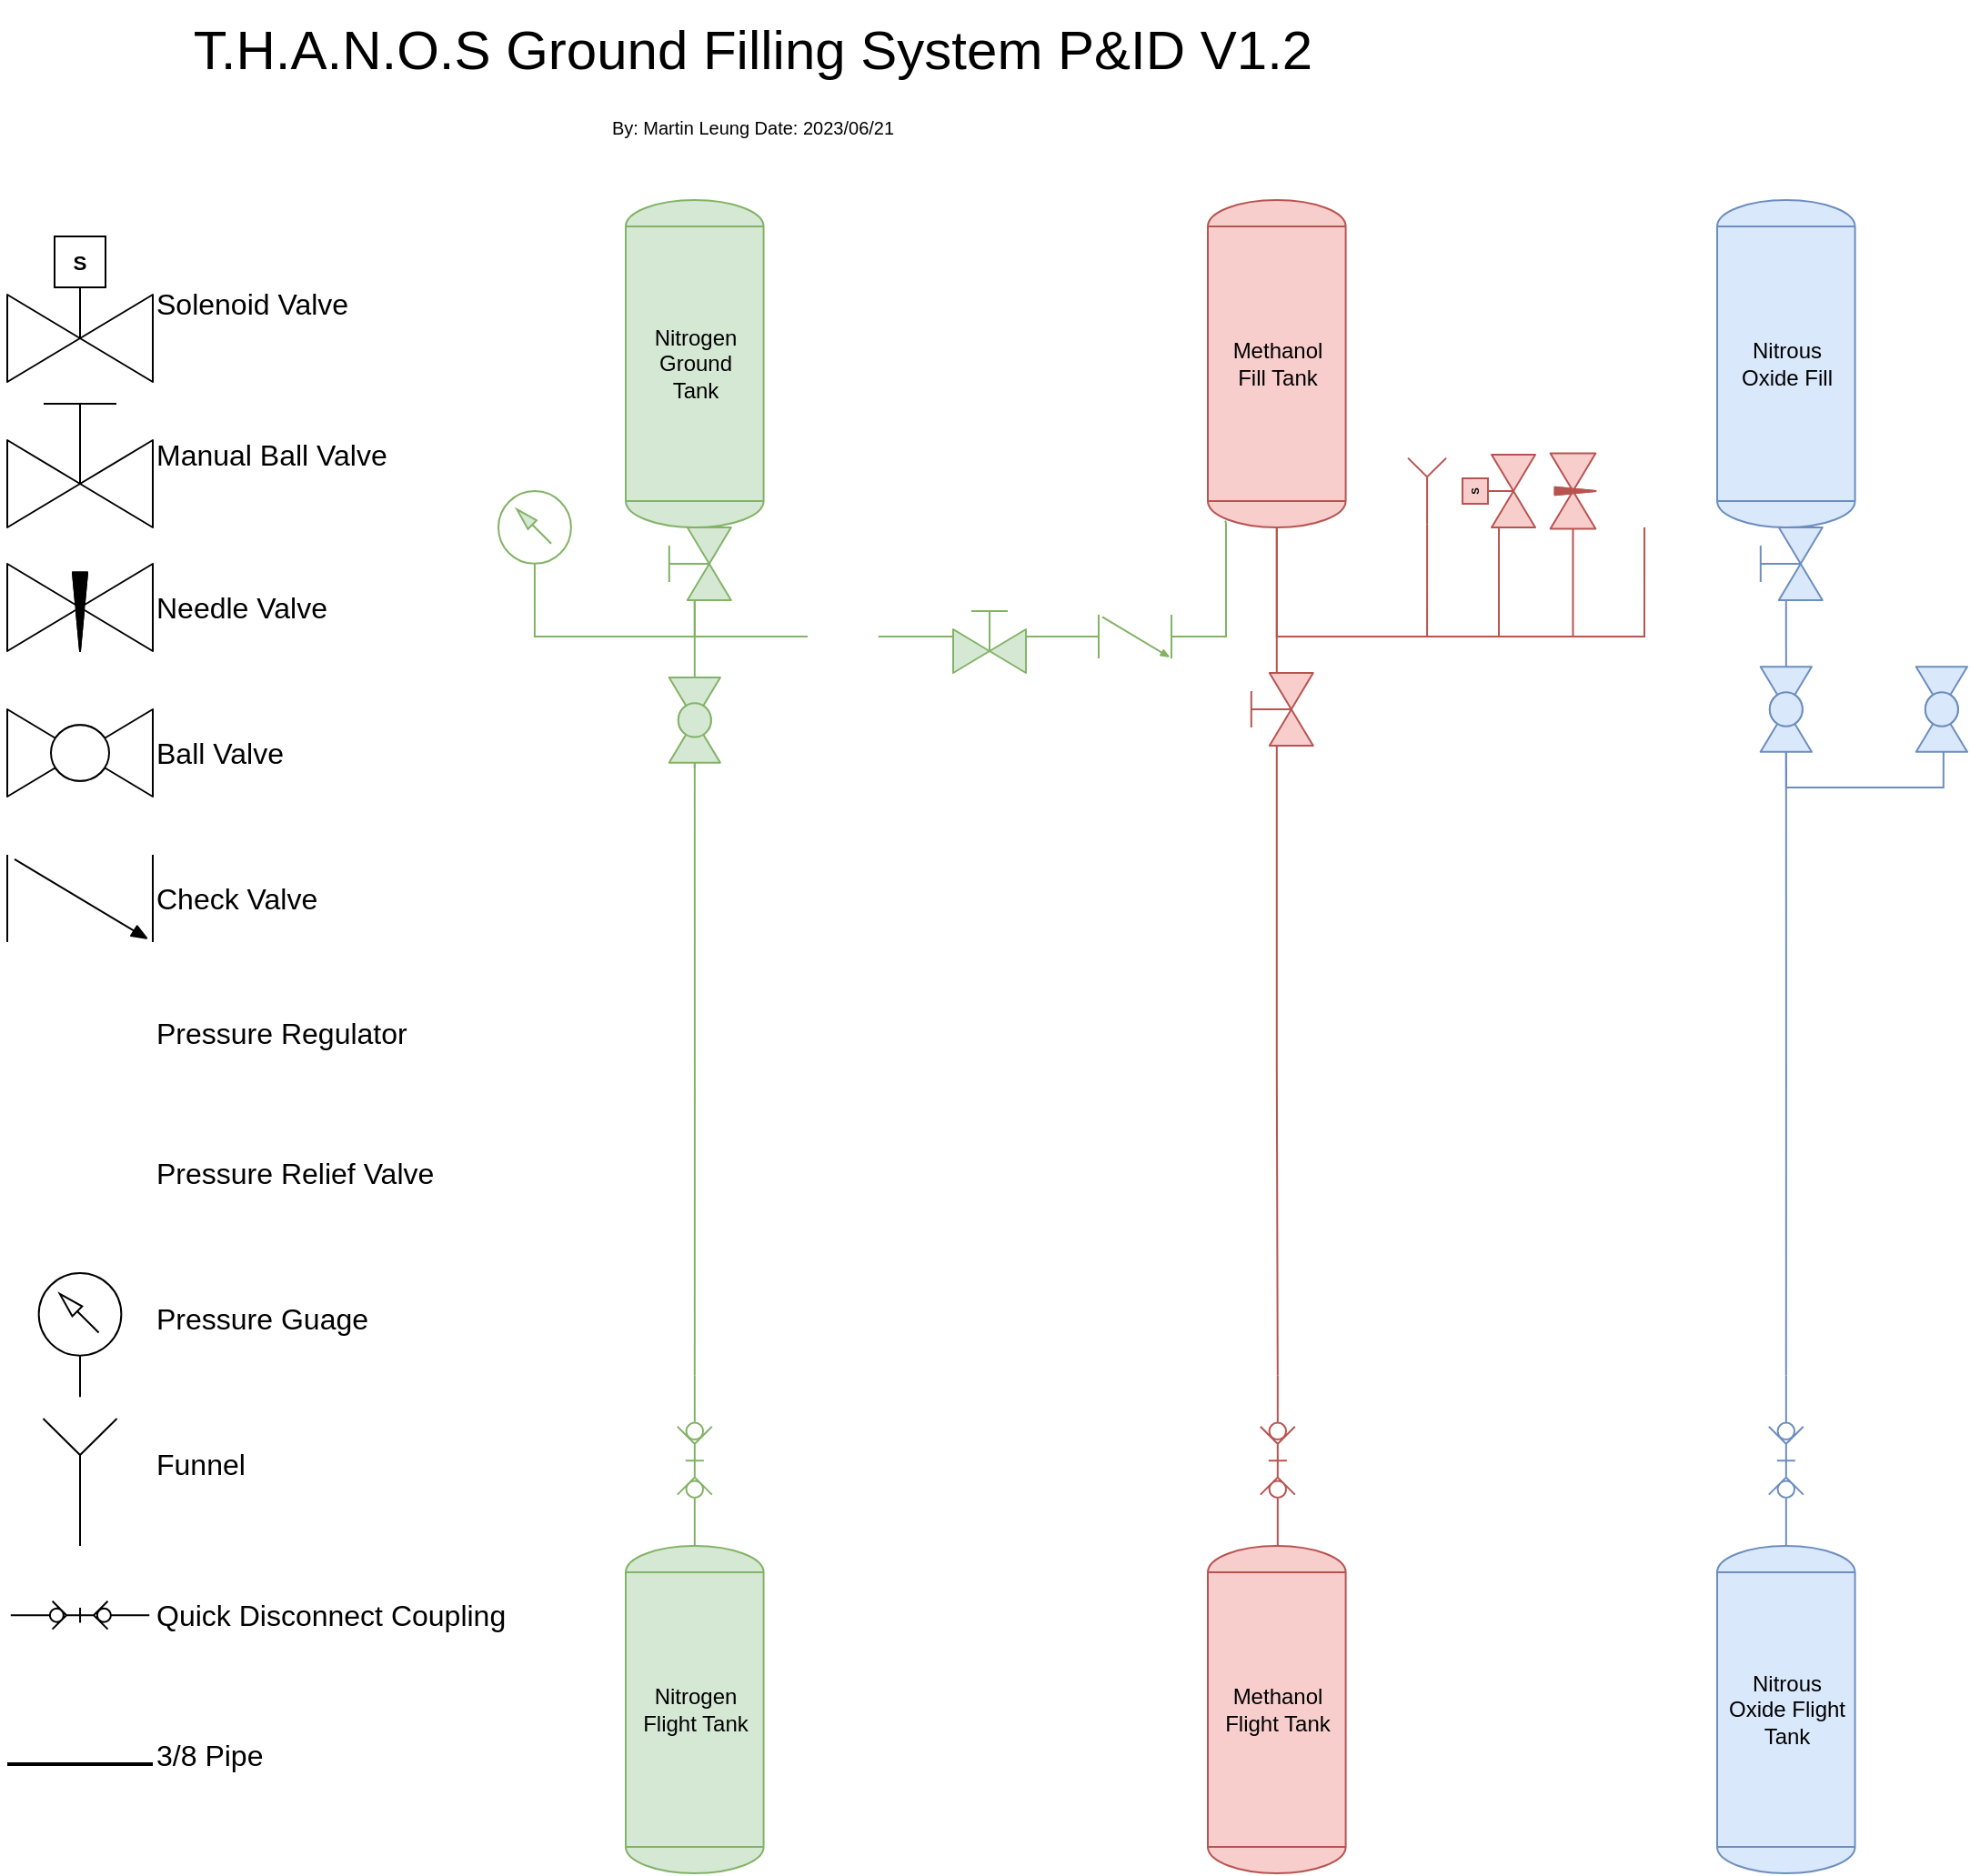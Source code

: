 <mxfile version="21.5.0" type="github">
  <diagram name="Page-1" id="9R3Zc_Gyksz3_oiIvIxs">
    <mxGraphModel dx="1548" dy="427" grid="1" gridSize="10" guides="1" tooltips="1" connect="1" arrows="1" fold="1" page="1" pageScale="1" pageWidth="850" pageHeight="1100" math="0" shadow="0">
      <root>
        <mxCell id="0" />
        <mxCell id="1" parent="0" />
        <mxCell id="_yqkkNchXxHQxlyg9AlW-66" style="edgeStyle=orthogonalEdgeStyle;rounded=0;orthogonalLoop=1;jettySize=auto;html=1;entryX=0;entryY=0.5;entryDx=0;entryDy=0;entryPerimeter=0;endArrow=none;endFill=0;fillColor=#f8cecc;strokeColor=#b85450;" parent="1" source="XI3wudiz58Q5bQnYktP5-1" target="_yqkkNchXxHQxlyg9AlW-56" edge="1">
          <mxGeometry relative="1" as="geometry">
            <Array as="points">
              <mxPoint x="698.01" y="380" />
              <mxPoint x="820.01" y="380" />
            </Array>
          </mxGeometry>
        </mxCell>
        <mxCell id="XI3wudiz58Q5bQnYktP5-1" value="Methanol&lt;br&gt;Fill Tank" style="shape=mxgraph.pid.vessels.tank;html=1;pointerEvents=1;align=center;verticalLabelPosition=middle;verticalAlign=middle;dashed=0;labelPosition=center;fillColor=#f8cecc;strokeColor=#b85450;" parent="1" vertex="1">
          <mxGeometry x="660.01" y="140" width="75.79" height="180" as="geometry" />
        </mxCell>
        <mxCell id="XI3wudiz58Q5bQnYktP5-2" value="Nitrous&lt;br&gt;Oxide Fill" style="shape=mxgraph.pid.vessels.tank;html=1;pointerEvents=1;align=center;verticalLabelPosition=middle;verticalAlign=middle;dashed=0;labelPosition=center;fillColor=#dae8fc;strokeColor=#6c8ebf;" parent="1" vertex="1">
          <mxGeometry x="940.01" y="140.0" width="75.79" height="180" as="geometry" />
        </mxCell>
        <mxCell id="IiVtz0PxDhAB9-K3nGWh-4" value="" style="verticalLabelPosition=bottom;align=center;html=1;verticalAlign=top;pointerEvents=1;dashed=0;shape=mxgraph.pid2valves.valve;valveType=check;rotation=0;" parent="1" vertex="1">
          <mxGeometry y="500" width="80" height="48" as="geometry" />
        </mxCell>
        <mxCell id="IiVtz0PxDhAB9-K3nGWh-5" value="" style="verticalLabelPosition=bottom;align=center;html=1;verticalAlign=top;pointerEvents=1;dashed=0;shape=mxgraph.pid2valves.valve;valveType=gate;actuator=solenoid;rotation=0;" parent="1" vertex="1">
          <mxGeometry y="160" width="80" height="80" as="geometry" />
        </mxCell>
        <mxCell id="IiVtz0PxDhAB9-K3nGWh-7" value="" style="endArrow=none;html=1;rounded=0;strokeWidth=2;" parent="1" edge="1">
          <mxGeometry width="50" height="50" relative="1" as="geometry">
            <mxPoint y="1000" as="sourcePoint" />
            <mxPoint x="80" y="1000" as="targetPoint" />
          </mxGeometry>
        </mxCell>
        <mxCell id="IiVtz0PxDhAB9-K3nGWh-10" value="Solenoid Valve" style="text;html=1;align=left;verticalAlign=middle;resizable=0;points=[];autosize=1;fontSize=16;" parent="1" vertex="1">
          <mxGeometry x="80" y="181.88" width="130" height="30" as="geometry" />
        </mxCell>
        <mxCell id="IiVtz0PxDhAB9-K3nGWh-11" value="Pressure Regulator" style="text;html=1;align=left;verticalAlign=middle;resizable=0;points=[];autosize=1;fontSize=16;" parent="1" vertex="1">
          <mxGeometry x="80" y="583" width="160" height="30" as="geometry" />
        </mxCell>
        <mxCell id="IiVtz0PxDhAB9-K3nGWh-17" value="T.H.A.N.O.S Ground Filling System P&amp;amp;ID V1.2&lt;br style=&quot;font-size: 12px;&quot;&gt;&lt;font size=&quot;1&quot;&gt;By: Martin Leung Date: 2023/06/21&lt;br&gt;&lt;/font&gt;" style="text;html=1;strokeColor=none;fillColor=none;align=center;verticalAlign=middle;whiteSpace=wrap;rounded=0;fontSize=30;" parent="1" vertex="1">
          <mxGeometry x="90" y="30" width="640" height="90" as="geometry" />
        </mxCell>
        <mxCell id="_yqkkNchXxHQxlyg9AlW-1" value="Nitrogen&lt;br&gt;Ground&lt;br&gt;Tank" style="shape=mxgraph.pid.vessels.tank;html=1;pointerEvents=1;align=center;verticalLabelPosition=middle;verticalAlign=middle;dashed=0;labelPosition=center;fillColor=#d5e8d4;strokeColor=#82b366;" parent="1" vertex="1">
          <mxGeometry x="340" y="140" width="75.79" height="180" as="geometry" />
        </mxCell>
        <mxCell id="_yqkkNchXxHQxlyg9AlW-53" style="edgeStyle=orthogonalEdgeStyle;rounded=0;orthogonalLoop=1;jettySize=auto;html=1;entryX=0;entryY=0.75;entryDx=0;entryDy=0;endArrow=none;endFill=0;fillColor=#d5e8d4;strokeColor=#82b366;" parent="1" source="_yqkkNchXxHQxlyg9AlW-3" target="_yqkkNchXxHQxlyg9AlW-51" edge="1">
          <mxGeometry relative="1" as="geometry">
            <Array as="points">
              <mxPoint x="378" y="380" />
              <mxPoint x="440" y="380" />
            </Array>
          </mxGeometry>
        </mxCell>
        <mxCell id="_yqkkNchXxHQxlyg9AlW-3" value="" style="verticalLabelPosition=bottom;align=center;html=1;verticalAlign=top;pointerEvents=1;dashed=0;shape=mxgraph.pid2valves.valve;valveType=gate;actuator=man;rotation=-90;fillColor=#d5e8d4;strokeColor=#82b366;" parent="1" vertex="1">
          <mxGeometry x="357.9" y="320" width="40" height="40" as="geometry" />
        </mxCell>
        <mxCell id="_yqkkNchXxHQxlyg9AlW-64" style="edgeStyle=orthogonalEdgeStyle;rounded=0;orthogonalLoop=1;jettySize=auto;html=1;entryX=0;entryY=0.5;entryDx=0;entryDy=0;entryPerimeter=0;endArrow=none;endFill=0;fillColor=#d5e8d4;strokeColor=#82b366;" parent="1" source="_yqkkNchXxHQxlyg9AlW-18" target="_yqkkNchXxHQxlyg9AlW-17" edge="1">
          <mxGeometry relative="1" as="geometry" />
        </mxCell>
        <mxCell id="_yqkkNchXxHQxlyg9AlW-18" value="" style="verticalLabelPosition=bottom;align=center;html=1;verticalAlign=top;pointerEvents=1;dashed=0;shape=mxgraph.pid2valves.valve;valveType=gate;actuator=man;rotation=0;fillColor=#d5e8d4;strokeColor=#82b366;" parent="1" vertex="1">
          <mxGeometry x="520" y="360" width="40" height="40" as="geometry" />
        </mxCell>
        <mxCell id="_yqkkNchXxHQxlyg9AlW-20" value="" style="edgeStyle=orthogonalEdgeStyle;rounded=0;orthogonalLoop=1;jettySize=auto;html=1;entryX=-0.063;entryY=0.5;entryDx=0;entryDy=0;entryPerimeter=0;endArrow=none;endFill=0;fillColor=#d5e8d4;strokeColor=#82b366;" parent="1" source="_yqkkNchXxHQxlyg9AlW-3" target="_yqkkNchXxHQxlyg9AlW-13" edge="1">
          <mxGeometry relative="1" as="geometry">
            <mxPoint x="537.89" y="410" as="targetPoint" />
            <mxPoint x="377.89" y="400" as="sourcePoint" />
            <Array as="points" />
          </mxGeometry>
        </mxCell>
        <mxCell id="_yqkkNchXxHQxlyg9AlW-90" style="edgeStyle=orthogonalEdgeStyle;rounded=0;orthogonalLoop=1;jettySize=auto;html=1;entryX=0.5;entryY=0;entryDx=0;entryDy=0;entryPerimeter=0;fillColor=#d5e8d4;strokeColor=#82b366;endArrow=none;endFill=0;" parent="1" source="_yqkkNchXxHQxlyg9AlW-13" target="_yqkkNchXxHQxlyg9AlW-89" edge="1">
          <mxGeometry relative="1" as="geometry" />
        </mxCell>
        <mxCell id="_yqkkNchXxHQxlyg9AlW-13" value="" style="verticalLabelPosition=bottom;align=center;html=1;verticalAlign=top;pointerEvents=1;dashed=0;shape=mxgraph.pid2valves.valve;valveType=ball;rotation=-90;fillColor=#d5e8d4;strokeColor=#82b366;" parent="1" vertex="1">
          <mxGeometry x="354.47" y="411.88" width="46.86" height="28.12" as="geometry" />
        </mxCell>
        <mxCell id="_yqkkNchXxHQxlyg9AlW-37" value="" style="edgeStyle=orthogonalEdgeStyle;rounded=0;orthogonalLoop=1;jettySize=auto;html=1;endArrow=none;endFill=0;fillColor=#f8cecc;strokeColor=#b85450;" parent="1" source="_yqkkNchXxHQxlyg9AlW-26" target="XI3wudiz58Q5bQnYktP5-1" edge="1">
          <mxGeometry relative="1" as="geometry" />
        </mxCell>
        <mxCell id="_yqkkNchXxHQxlyg9AlW-94" style="edgeStyle=orthogonalEdgeStyle;rounded=0;orthogonalLoop=1;jettySize=auto;html=1;entryX=0.5;entryY=0;entryDx=0;entryDy=0;entryPerimeter=0;endArrow=none;endFill=0;fillColor=#f8cecc;strokeColor=#b85450;" parent="1" source="_yqkkNchXxHQxlyg9AlW-26" target="_yqkkNchXxHQxlyg9AlW-91" edge="1">
          <mxGeometry relative="1" as="geometry" />
        </mxCell>
        <mxCell id="_yqkkNchXxHQxlyg9AlW-26" value="" style="verticalLabelPosition=bottom;align=center;html=1;verticalAlign=top;pointerEvents=1;dashed=0;shape=mxgraph.pid2valves.valve;valveType=gate;actuator=man;rotation=-90;fillColor=#f8cecc;strokeColor=#b85450;" parent="1" vertex="1">
          <mxGeometry x="677.9" y="400" width="40" height="40" as="geometry" />
        </mxCell>
        <mxCell id="_yqkkNchXxHQxlyg9AlW-65" style="edgeStyle=orthogonalEdgeStyle;rounded=0;orthogonalLoop=1;jettySize=auto;html=1;endArrow=none;endFill=0;entryX=0.127;entryY=0.979;entryDx=0;entryDy=0;entryPerimeter=0;fillColor=#d5e8d4;strokeColor=#82b366;" parent="1" source="_yqkkNchXxHQxlyg9AlW-17" target="XI3wudiz58Q5bQnYktP5-1" edge="1">
          <mxGeometry relative="1" as="geometry">
            <mxPoint x="700.0" y="380" as="targetPoint" />
            <Array as="points">
              <mxPoint x="670" y="380" />
              <mxPoint x="670" y="318" />
              <mxPoint x="670" y="318" />
            </Array>
          </mxGeometry>
        </mxCell>
        <mxCell id="_yqkkNchXxHQxlyg9AlW-17" value="" style="verticalLabelPosition=bottom;align=center;html=1;verticalAlign=top;pointerEvents=1;dashed=0;shape=mxgraph.pid2valves.valve;valveType=check;rotation=0;fillColor=#d5e8d4;strokeColor=#82b366;" parent="1" vertex="1">
          <mxGeometry x="600" y="368" width="40" height="24" as="geometry" />
        </mxCell>
        <mxCell id="_yqkkNchXxHQxlyg9AlW-38" value="Methanol&lt;br&gt;Flight Tank" style="shape=mxgraph.pid.vessels.tank;html=1;pointerEvents=1;align=center;verticalLabelPosition=middle;verticalAlign=middle;dashed=0;labelPosition=center;fillColor=#f8cecc;strokeColor=#b85450;" parent="1" vertex="1">
          <mxGeometry x="660.01" y="880" width="75.79" height="180" as="geometry" />
        </mxCell>
        <mxCell id="_yqkkNchXxHQxlyg9AlW-39" value="Nitrous&lt;br&gt;Oxide Flight&lt;br&gt;Tank" style="shape=mxgraph.pid.vessels.tank;html=1;pointerEvents=1;align=center;verticalLabelPosition=middle;verticalAlign=middle;dashed=0;labelPosition=center;fillColor=#dae8fc;strokeColor=#6c8ebf;" parent="1" vertex="1">
          <mxGeometry x="940" y="880" width="75.79" height="180" as="geometry" />
        </mxCell>
        <mxCell id="_yqkkNchXxHQxlyg9AlW-40" value="Nitrogen&lt;br&gt;Flight Tank" style="shape=mxgraph.pid.vessels.tank;html=1;pointerEvents=1;align=center;verticalLabelPosition=middle;verticalAlign=middle;dashed=0;labelPosition=center;fillColor=#d5e8d4;strokeColor=#82b366;" parent="1" vertex="1">
          <mxGeometry x="340" y="880" width="75.79" height="180" as="geometry" />
        </mxCell>
        <mxCell id="_yqkkNchXxHQxlyg9AlW-42" value="" style="verticalLabelPosition=bottom;align=center;html=1;verticalAlign=top;pointerEvents=1;dashed=0;shape=mxgraph.pid2valves.valve;valveType=gate;actuator=man;rotation=-90;fillColor=#dae8fc;strokeColor=#6c8ebf;" parent="1" vertex="1">
          <mxGeometry x="957.9" y="320" width="40" height="40" as="geometry" />
        </mxCell>
        <mxCell id="_yqkkNchXxHQxlyg9AlW-57" style="edgeStyle=orthogonalEdgeStyle;rounded=0;orthogonalLoop=1;jettySize=auto;html=1;endArrow=none;endFill=0;entryX=0;entryY=0.5;entryDx=0;entryDy=0;entryPerimeter=0;fillColor=#d5e8d4;strokeColor=#82b366;" parent="1" source="_yqkkNchXxHQxlyg9AlW-51" target="_yqkkNchXxHQxlyg9AlW-18" edge="1">
          <mxGeometry relative="1" as="geometry">
            <mxPoint x="510" y="380" as="targetPoint" />
            <Array as="points">
              <mxPoint x="490" y="380" />
              <mxPoint x="490" y="380" />
            </Array>
          </mxGeometry>
        </mxCell>
        <mxCell id="_yqkkNchXxHQxlyg9AlW-51" value="" style="shape=image;verticalLabelPosition=bottom;labelBackgroundColor=default;verticalAlign=top;aspect=fixed;imageAspect=0;image=https://static.thenounproject.com/png/2260802-200.png;imageBackground=none;" parent="1" vertex="1">
          <mxGeometry x="440" y="350" width="38.91" height="38.91" as="geometry" />
        </mxCell>
        <mxCell id="_yqkkNchXxHQxlyg9AlW-56" value="" style="verticalLabelPosition=bottom;align=center;html=1;verticalAlign=top;pointerEvents=1;dashed=0;shape=mxgraph.pid2valves.valve;valveType=gate;actuator=solenoid;rotation=-90;fillColor=#f8cecc;strokeColor=#b85450;" parent="1" vertex="1">
          <mxGeometry x="800.01" y="280" width="40" height="40" as="geometry" />
        </mxCell>
        <mxCell id="_yqkkNchXxHQxlyg9AlW-69" style="edgeStyle=orthogonalEdgeStyle;rounded=0;orthogonalLoop=1;jettySize=auto;html=1;endArrow=none;endFill=0;fillColor=#f8cecc;strokeColor=#b85450;" parent="1" source="_yqkkNchXxHQxlyg9AlW-67" edge="1">
          <mxGeometry relative="1" as="geometry">
            <mxPoint x="820.01" y="380" as="targetPoint" />
            <Array as="points">
              <mxPoint x="861.01" y="380" />
            </Array>
          </mxGeometry>
        </mxCell>
        <mxCell id="_yqkkNchXxHQxlyg9AlW-67" value="" style="verticalLabelPosition=bottom;align=center;html=1;verticalAlign=top;pointerEvents=1;dashed=0;shape=mxgraph.pid2valves.valve;valveType=needle;rotation=-90;fillColor=#f8cecc;strokeColor=#b85450;" parent="1" vertex="1">
          <mxGeometry x="840.01" y="287.56" width="41.47" height="24.88" as="geometry" />
        </mxCell>
        <mxCell id="_yqkkNchXxHQxlyg9AlW-74" style="edgeStyle=orthogonalEdgeStyle;rounded=0;orthogonalLoop=1;jettySize=auto;html=1;endArrow=none;endFill=0;fillColor=#f8cecc;strokeColor=#b85450;" parent="1" edge="1">
          <mxGeometry relative="1" as="geometry">
            <mxPoint x="860.01" y="380" as="targetPoint" />
            <mxPoint x="900.032" y="320" as="sourcePoint" />
            <Array as="points">
              <mxPoint x="900.01" y="380" />
            </Array>
          </mxGeometry>
        </mxCell>
        <mxCell id="_yqkkNchXxHQxlyg9AlW-73" value="" style="shape=image;verticalLabelPosition=bottom;labelBackgroundColor=default;verticalAlign=top;aspect=fixed;imageAspect=0;image=https://static.thenounproject.com/png/172699-200.png;" parent="1" vertex="1">
          <mxGeometry x="881.48" y="280" width="40" height="40" as="geometry" />
        </mxCell>
        <mxCell id="_yqkkNchXxHQxlyg9AlW-83" style="edgeStyle=orthogonalEdgeStyle;rounded=0;orthogonalLoop=1;jettySize=auto;html=1;endArrow=none;endFill=0;fillColor=#d5e8d4;strokeColor=#82b366;" parent="1" source="_yqkkNchXxHQxlyg9AlW-80" edge="1">
          <mxGeometry relative="1" as="geometry">
            <mxPoint x="380" y="380" as="targetPoint" />
            <Array as="points">
              <mxPoint x="290" y="380" />
            </Array>
          </mxGeometry>
        </mxCell>
        <mxCell id="_yqkkNchXxHQxlyg9AlW-80" value="" style="verticalLabelPosition=bottom;aspect=fixed;html=1;verticalAlign=top;fillColor=#d5e8d4;align=center;outlineConnect=0;shape=mxgraph.fluid_power.x11820;points=[[0.5,1,0]];rotation=0;strokeColor=#82b366;" parent="1" vertex="1">
          <mxGeometry x="270" y="300" width="39.94" height="60" as="geometry" />
        </mxCell>
        <mxCell id="_yqkkNchXxHQxlyg9AlW-85" style="edgeStyle=orthogonalEdgeStyle;rounded=0;orthogonalLoop=1;jettySize=auto;html=1;endArrow=none;endFill=0;fillColor=#f8cecc;strokeColor=#b85450;" parent="1" source="_yqkkNchXxHQxlyg9AlW-84" edge="1">
          <mxGeometry relative="1" as="geometry">
            <mxPoint x="780.54" y="380" as="targetPoint" />
          </mxGeometry>
        </mxCell>
        <mxCell id="_yqkkNchXxHQxlyg9AlW-84" value="" style="verticalLabelPosition=bottom;align=center;dashed=0;html=1;verticalAlign=top;shape=mxgraph.pid.fittings.funnel;fillColor=#f8cecc;strokeColor=#b85450;" parent="1" vertex="1">
          <mxGeometry x="770.01" y="281.81" width="21.06" height="36.37" as="geometry" />
        </mxCell>
        <mxCell id="_yqkkNchXxHQxlyg9AlW-86" value="" style="edgeStyle=orthogonalEdgeStyle;rounded=0;orthogonalLoop=1;jettySize=auto;html=1;endArrow=none;endFill=0;fillColor=#dae8fc;strokeColor=#6c8ebf;" parent="1" source="_yqkkNchXxHQxlyg9AlW-42" target="_yqkkNchXxHQxlyg9AlW-48" edge="1">
          <mxGeometry relative="1" as="geometry">
            <mxPoint x="977.9" y="430" as="targetPoint" />
            <mxPoint x="978.01" y="360" as="sourcePoint" />
          </mxGeometry>
        </mxCell>
        <mxCell id="_yqkkNchXxHQxlyg9AlW-95" style="edgeStyle=orthogonalEdgeStyle;rounded=0;orthogonalLoop=1;jettySize=auto;html=1;endArrow=none;endFill=0;fillColor=#dae8fc;strokeColor=#6c8ebf;" parent="1" source="_yqkkNchXxHQxlyg9AlW-48" target="_yqkkNchXxHQxlyg9AlW-92" edge="1">
          <mxGeometry relative="1" as="geometry" />
        </mxCell>
        <mxCell id="XL60yRCmyk0jxY17aOt3-3" style="edgeStyle=orthogonalEdgeStyle;rounded=0;orthogonalLoop=1;jettySize=auto;html=1;entryX=0.011;entryY=0.536;entryDx=0;entryDy=0;entryPerimeter=0;fillColor=#dae8fc;strokeColor=#6c8ebf;endArrow=none;endFill=0;" edge="1" parent="1" source="_yqkkNchXxHQxlyg9AlW-48" target="XL60yRCmyk0jxY17aOt3-1">
          <mxGeometry relative="1" as="geometry">
            <Array as="points">
              <mxPoint x="978" y="463" />
              <mxPoint x="1064" y="463" />
            </Array>
          </mxGeometry>
        </mxCell>
        <mxCell id="_yqkkNchXxHQxlyg9AlW-48" value="" style="verticalLabelPosition=bottom;align=center;html=1;verticalAlign=top;pointerEvents=1;dashed=0;shape=mxgraph.pid2valves.valve;valveType=ball;rotation=-90;fillColor=#dae8fc;strokeColor=#6c8ebf;" parent="1" vertex="1">
          <mxGeometry x="954.47" y="405.94" width="46.86" height="28.12" as="geometry" />
        </mxCell>
        <mxCell id="_yqkkNchXxHQxlyg9AlW-89" value="" style="verticalLabelPosition=bottom;aspect=fixed;html=1;verticalAlign=top;fillColor=#d5e8d4;align=center;outlineConnect=0;shape=mxgraph.fluid_power.x11740;points=[[0.5,0,0],[0.5,1,0]];strokeColor=#82b366;" parent="1" vertex="1">
          <mxGeometry x="368.41" y="786.22" width="18.98" height="93.78" as="geometry" />
        </mxCell>
        <mxCell id="_yqkkNchXxHQxlyg9AlW-91" value="" style="verticalLabelPosition=bottom;aspect=fixed;html=1;verticalAlign=top;fillColor=#f8cecc;align=center;outlineConnect=0;shape=mxgraph.fluid_power.x11740;points=[[0.5,0,0],[0.5,1,0]];strokeColor=#b85450;" parent="1" vertex="1">
          <mxGeometry x="688.91" y="786.22" width="18.98" height="93.78" as="geometry" />
        </mxCell>
        <mxCell id="_yqkkNchXxHQxlyg9AlW-92" value="" style="verticalLabelPosition=bottom;aspect=fixed;html=1;verticalAlign=top;fillColor=#dae8fc;align=center;outlineConnect=0;shape=mxgraph.fluid_power.x11740;points=[[0.5,0,0],[0.5,1,0]];strokeColor=#6c8ebf;" parent="1" vertex="1">
          <mxGeometry x="968.41" y="786.22" width="18.98" height="93.78" as="geometry" />
        </mxCell>
        <mxCell id="_yqkkNchXxHQxlyg9AlW-98" value="" style="verticalLabelPosition=bottom;align=center;html=1;verticalAlign=top;pointerEvents=1;dashed=0;shape=mxgraph.pid2valves.valve;valveType=gate;actuator=man;rotation=0;" parent="1" vertex="1">
          <mxGeometry y="240" width="80" height="80" as="geometry" />
        </mxCell>
        <mxCell id="_yqkkNchXxHQxlyg9AlW-99" value="" style="verticalLabelPosition=bottom;aspect=fixed;html=1;verticalAlign=top;align=center;outlineConnect=0;shape=mxgraph.fluid_power.x11820;points=[[0.5,1,0]];rotation=0;" parent="1" vertex="1">
          <mxGeometry x="17.33" y="730" width="45.35" height="68.12" as="geometry" />
        </mxCell>
        <mxCell id="_yqkkNchXxHQxlyg9AlW-100" value="" style="shape=image;verticalLabelPosition=bottom;labelBackgroundColor=default;verticalAlign=top;aspect=fixed;imageAspect=0;image=https://static.thenounproject.com/png/172699-200.png;" parent="1" vertex="1">
          <mxGeometry y="638" width="80" height="80" as="geometry" />
        </mxCell>
        <mxCell id="_yqkkNchXxHQxlyg9AlW-101" value="" style="verticalLabelPosition=bottom;align=center;html=1;verticalAlign=top;pointerEvents=1;dashed=0;shape=mxgraph.pid2valves.valve;valveType=ball;rotation=0;" parent="1" vertex="1">
          <mxGeometry y="420" width="80" height="48" as="geometry" />
        </mxCell>
        <mxCell id="_yqkkNchXxHQxlyg9AlW-102" value="" style="shape=image;verticalLabelPosition=bottom;labelBackgroundColor=default;verticalAlign=top;aspect=fixed;imageAspect=0;image=https://static.thenounproject.com/png/2260802-200.png;imageBackground=none;" parent="1" vertex="1">
          <mxGeometry x="-3.51" y="560" width="83.51" height="83.51" as="geometry" />
        </mxCell>
        <mxCell id="_yqkkNchXxHQxlyg9AlW-103" value="" style="verticalLabelPosition=bottom;aspect=fixed;html=1;verticalAlign=top;align=center;outlineConnect=0;shape=mxgraph.fluid_power.x11740;points=[[0.5,0,0],[0.5,1,0]];rotation=90;" parent="1" vertex="1">
          <mxGeometry x="32.29" y="880" width="15.43" height="76.22" as="geometry" />
        </mxCell>
        <mxCell id="_yqkkNchXxHQxlyg9AlW-105" value="" style="verticalLabelPosition=bottom;align=center;html=1;verticalAlign=top;pointerEvents=1;dashed=0;shape=mxgraph.pid2valves.valve;valveType=needle;rotation=0;" parent="1" vertex="1">
          <mxGeometry y="340" width="80" height="48" as="geometry" />
        </mxCell>
        <mxCell id="_yqkkNchXxHQxlyg9AlW-106" value="3/8 Pipe" style="text;html=1;align=left;verticalAlign=middle;resizable=0;points=[];autosize=1;fontSize=16;" parent="1" vertex="1">
          <mxGeometry x="80" y="980" width="80" height="30" as="geometry" />
        </mxCell>
        <mxCell id="_yqkkNchXxHQxlyg9AlW-107" value="Quick Disconnect Coupling" style="text;html=1;align=left;verticalAlign=middle;resizable=0;points=[];autosize=1;fontSize=16;" parent="1" vertex="1">
          <mxGeometry x="80" y="903.11" width="220" height="30" as="geometry" />
        </mxCell>
        <mxCell id="_yqkkNchXxHQxlyg9AlW-109" value="" style="verticalLabelPosition=bottom;align=center;dashed=0;html=1;verticalAlign=top;shape=mxgraph.pid.fittings.funnel;" parent="1" vertex="1">
          <mxGeometry x="19.74" y="810" width="40.53" height="70" as="geometry" />
        </mxCell>
        <mxCell id="_yqkkNchXxHQxlyg9AlW-110" value="Funnel" style="text;html=1;align=left;verticalAlign=middle;resizable=0;points=[];autosize=1;fontSize=16;" parent="1" vertex="1">
          <mxGeometry x="80" y="820" width="70" height="30" as="geometry" />
        </mxCell>
        <mxCell id="_yqkkNchXxHQxlyg9AlW-111" value="Pressure Guage" style="text;html=1;align=left;verticalAlign=middle;resizable=0;points=[];autosize=1;fontSize=16;" parent="1" vertex="1">
          <mxGeometry x="80" y="740" width="140" height="30" as="geometry" />
        </mxCell>
        <mxCell id="_yqkkNchXxHQxlyg9AlW-112" value="Pressure Relief Valve" style="text;html=1;align=left;verticalAlign=middle;resizable=0;points=[];autosize=1;fontSize=16;" parent="1" vertex="1">
          <mxGeometry x="80" y="660" width="180" height="30" as="geometry" />
        </mxCell>
        <mxCell id="_yqkkNchXxHQxlyg9AlW-113" value="Check Valve" style="text;html=1;align=left;verticalAlign=middle;resizable=0;points=[];autosize=1;fontSize=16;" parent="1" vertex="1">
          <mxGeometry x="80" y="509" width="110" height="30" as="geometry" />
        </mxCell>
        <mxCell id="_yqkkNchXxHQxlyg9AlW-114" value="Ball Valve" style="text;html=1;align=left;verticalAlign=middle;resizable=0;points=[];autosize=1;fontSize=16;" parent="1" vertex="1">
          <mxGeometry x="80" y="429" width="90" height="30" as="geometry" />
        </mxCell>
        <mxCell id="_yqkkNchXxHQxlyg9AlW-115" value="Needle Valve" style="text;html=1;align=left;verticalAlign=middle;resizable=0;points=[];autosize=1;fontSize=16;" parent="1" vertex="1">
          <mxGeometry x="80" y="349" width="120" height="30" as="geometry" />
        </mxCell>
        <mxCell id="_yqkkNchXxHQxlyg9AlW-116" value="Manual Ball Valve" style="text;html=1;align=left;verticalAlign=middle;resizable=0;points=[];autosize=1;fontSize=16;" parent="1" vertex="1">
          <mxGeometry x="80" y="265" width="150" height="30" as="geometry" />
        </mxCell>
        <mxCell id="XL60yRCmyk0jxY17aOt3-1" value="" style="verticalLabelPosition=bottom;align=center;html=1;verticalAlign=top;pointerEvents=1;dashed=0;shape=mxgraph.pid2valves.valve;valveType=ball;rotation=-90;fillColor=#dae8fc;strokeColor=#6c8ebf;" vertex="1" parent="1">
          <mxGeometry x="1040" y="405.94" width="46.86" height="28.12" as="geometry" />
        </mxCell>
      </root>
    </mxGraphModel>
  </diagram>
</mxfile>
